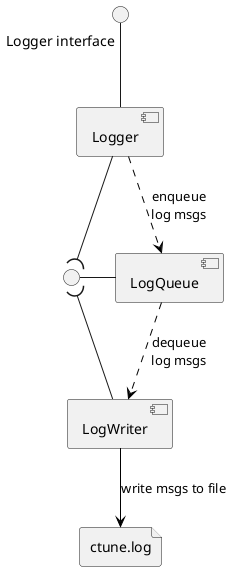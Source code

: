 @startuml

component LogQueue

interface "Logger interface                                 " as iLogger
interface " " as iLogQueue
component Logger
component LogWriter

iLogger -- Logger
iLogQueue -right- LogQueue

Logger -down-( iLogQueue
LogWriter -up-( iLogQueue

file Out as "ctune.log"
LogWriter -[#black]-> Out : write msgs to file


Logger .[#black].> LogQueue : enqueue\nlog msgs
LogQueue .[#black].> LogWriter : dequeue\nlog msgs

'note "**Callback:**\n- resume()" as cb1 #lightblue
'LogQueue .[#blue].. cb1
'cb1 .[#blue]..> LogWriter


@enduml